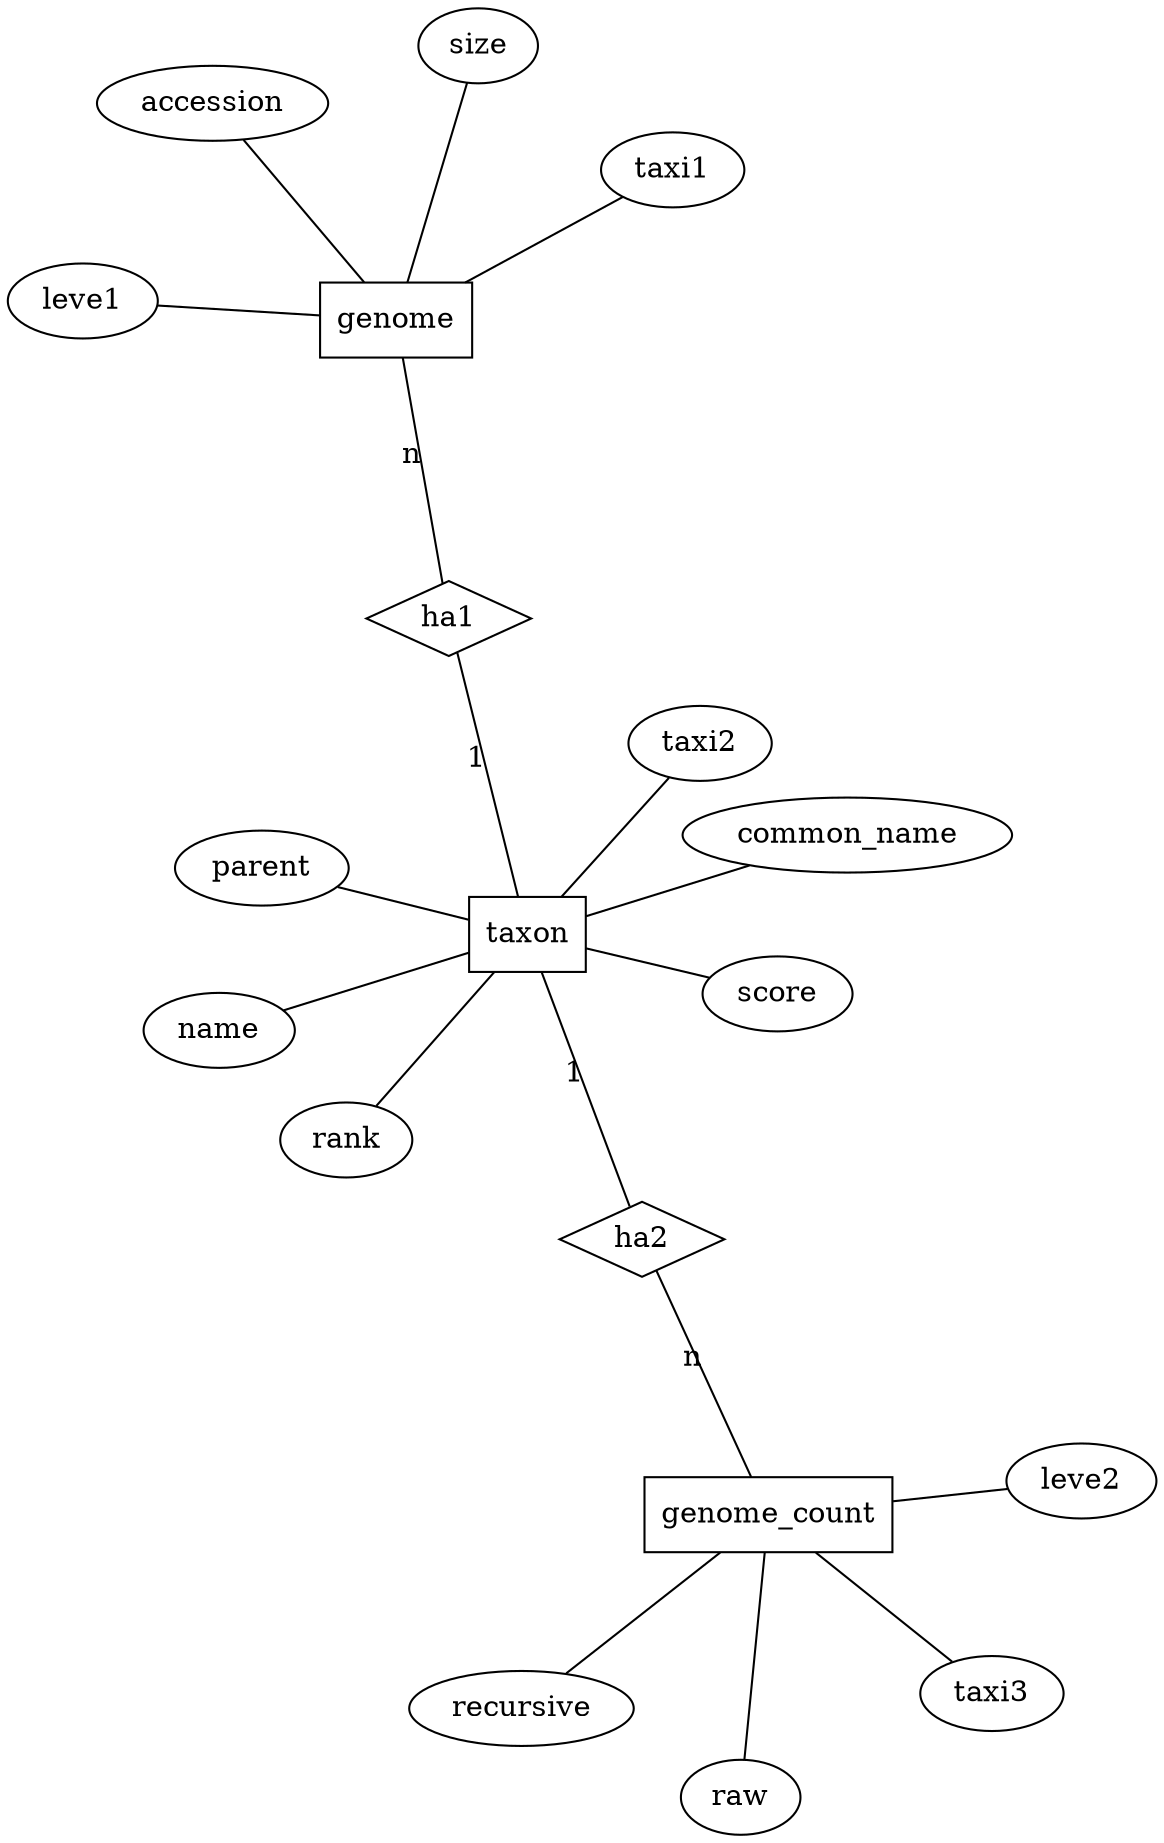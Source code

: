 graph ER {
layout=neato
overlap=scale
// entities
node [shape=box]; taxon; genome; genome_count
// attributes
node [shape=ellipse] accession; size; parent; name; common_name; rank; raw; recursive; leve1; leve2; taxi1; taxi2; taxi3; score
// relations
node [shape=diamond] ha1; ha2;

genome -- leve1
genome -- accession
genome -- size
genome -- taxi1
genome -- ha1 [label="n"]

taxon -- taxi2 
taxon -- parent
taxon -- name
taxon -- common_name
taxon -- rank
taxon -- score
taxon -- ha1 [label="1"]
taxon -- ha2 [label="1"]

genome_count -- taxi3
genome_count -- raw
genome_count -- recursive
genome_count -- leve2
genome_count -- ha2 [label="n"]

}
